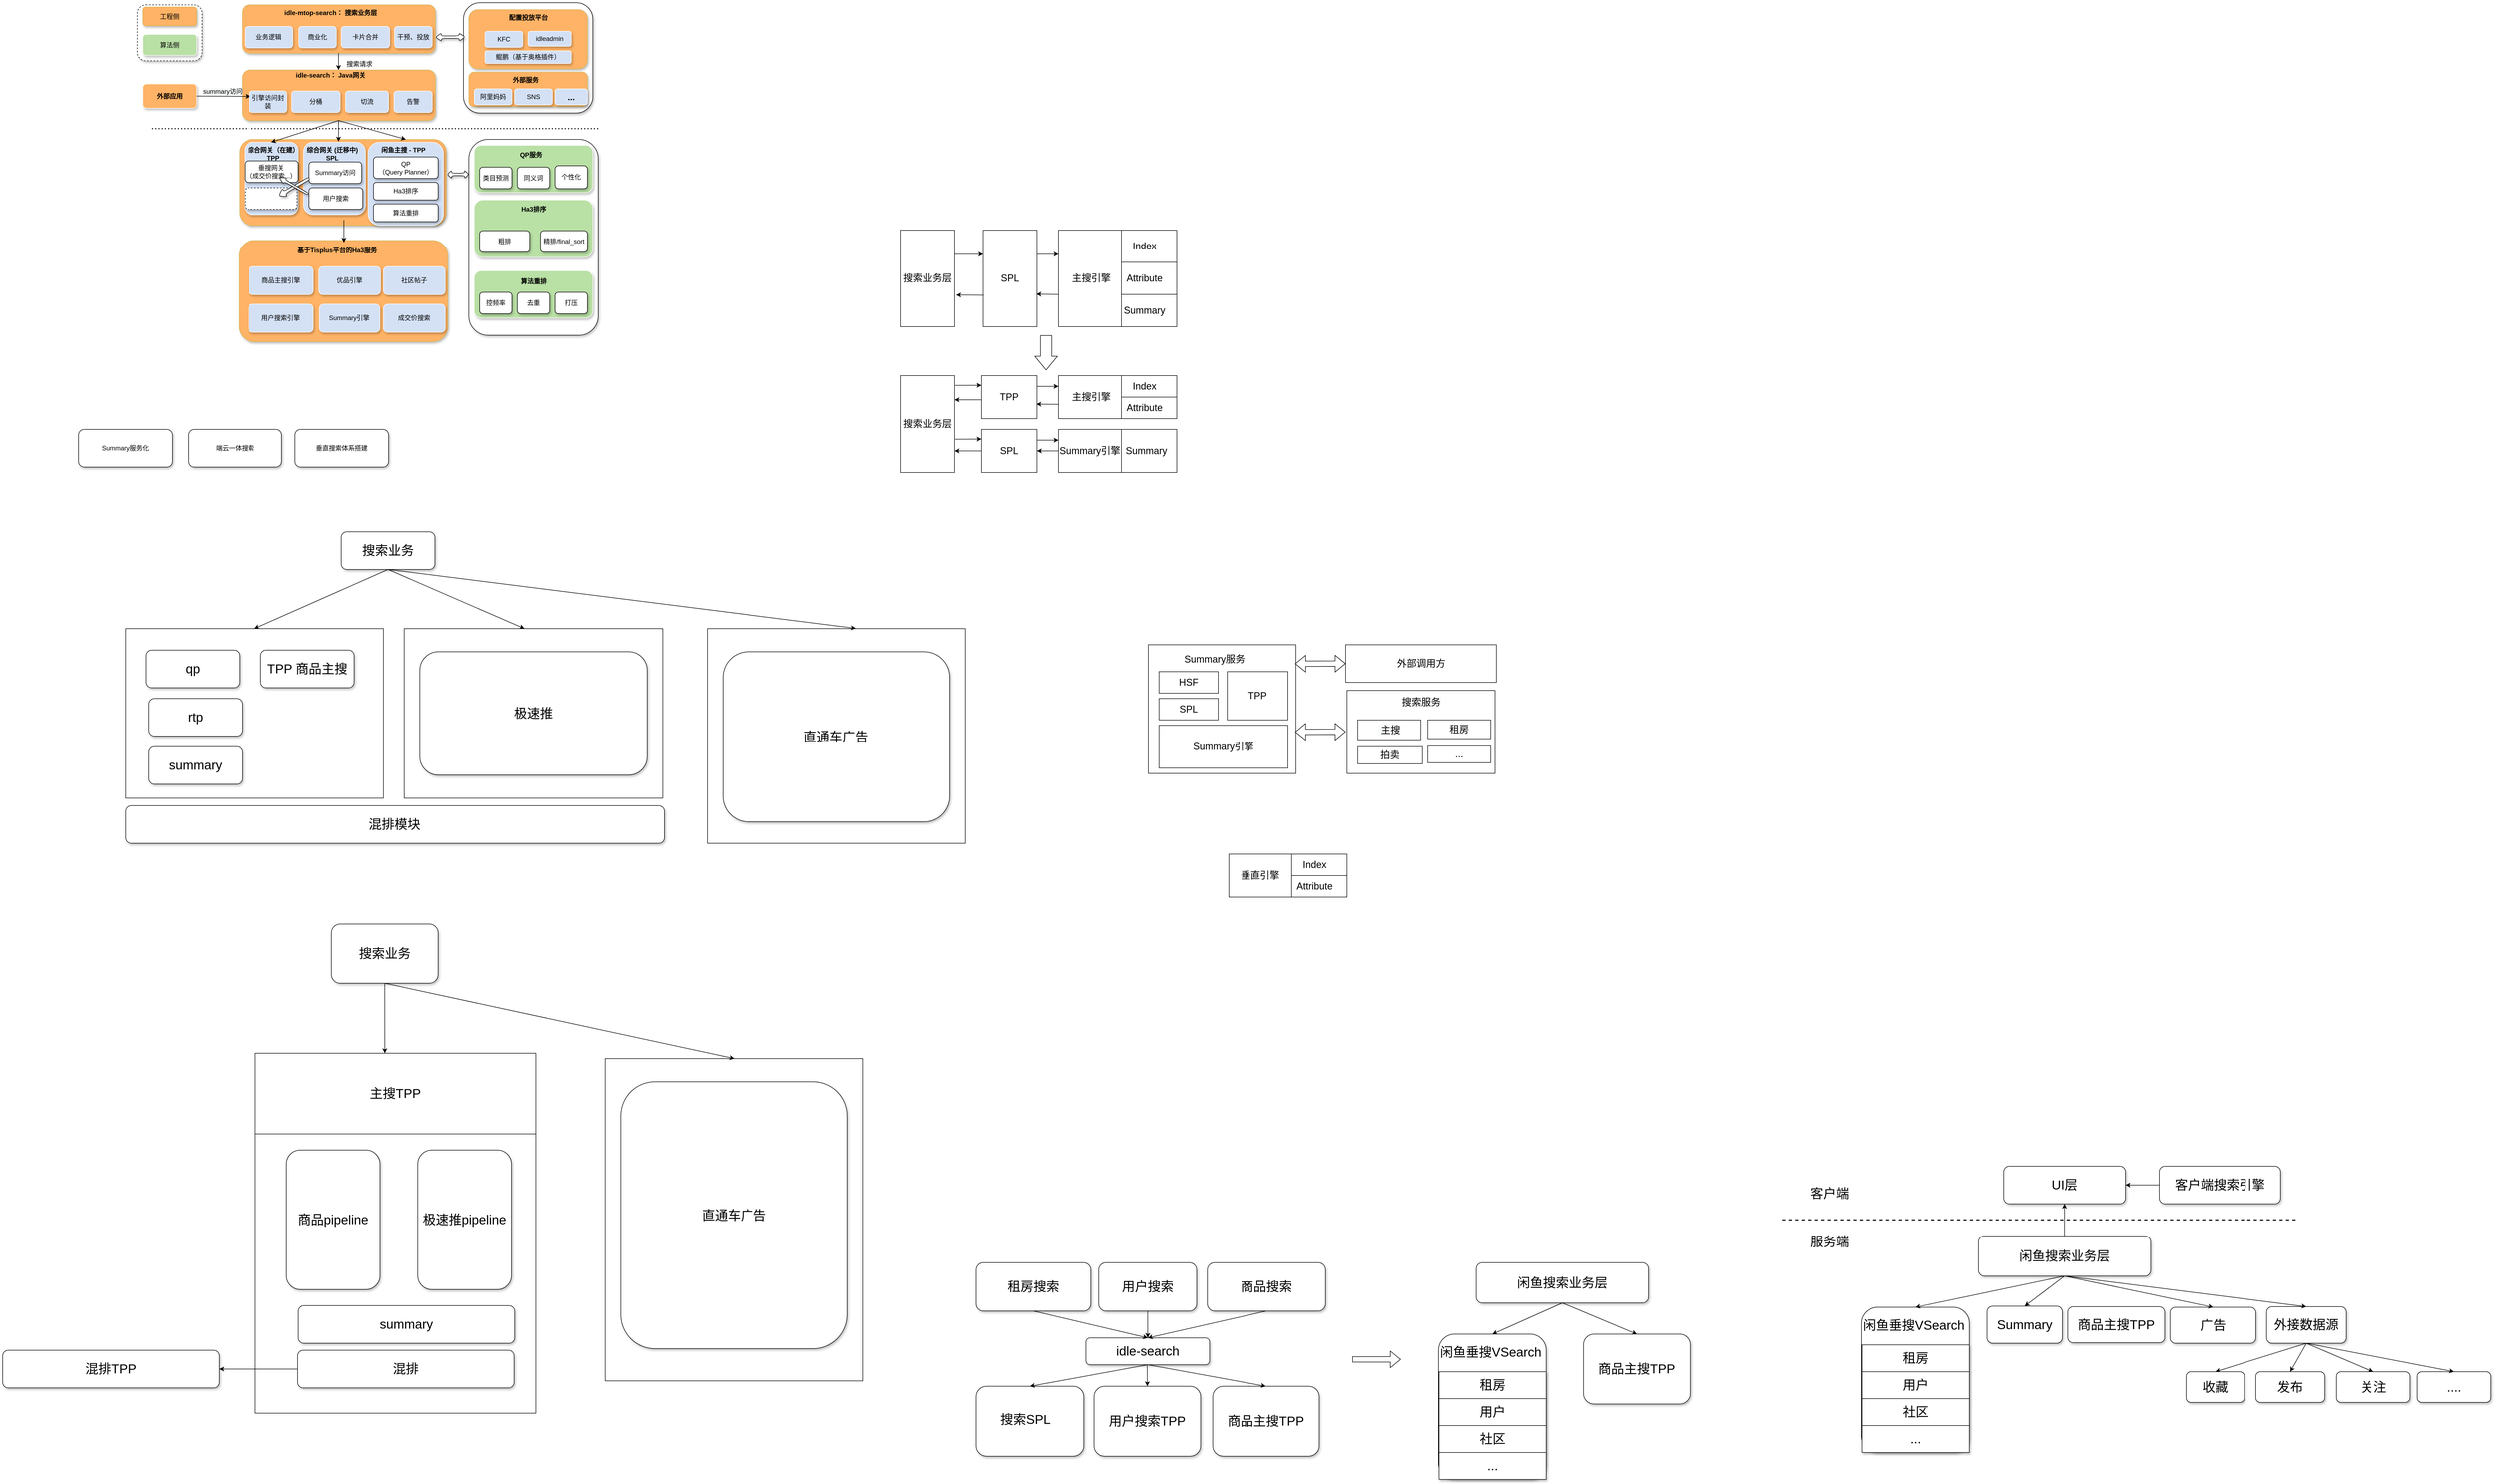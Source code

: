 <mxfile version="15.7.3" type="github" pages="2">
  <diagram id="nrhkv89WRPYNyi5R9gv3" name="Page-1">
    <mxGraphModel dx="2573" dy="1005" grid="1" gridSize="10" guides="1" tooltips="1" connect="1" arrows="1" fold="1" page="1" pageScale="1" pageWidth="827" pageHeight="1169" math="0" shadow="0">
      <root>
        <mxCell id="0" />
        <mxCell id="1" parent="0" />
        <mxCell id="Nq8M5jpp8uqmLhBTmS_X-75" value="" style="rounded=0;whiteSpace=wrap;html=1;fontSize=18;" parent="1" vertex="1">
          <mxGeometry x="2150" y="1845" width="275" height="155" as="geometry" />
        </mxCell>
        <mxCell id="Nq8M5jpp8uqmLhBTmS_X-68" value="" style="rounded=0;whiteSpace=wrap;html=1;fontSize=18;" parent="1" vertex="1">
          <mxGeometry x="1780" y="1760" width="275" height="240" as="geometry" />
        </mxCell>
        <mxCell id="2_ZotJ4DdZBRaaGF1hpQ-7" value="" style="rounded=0;whiteSpace=wrap;html=1;fontSize=24;" parent="1" vertex="1">
          <mxGeometry x="-121.58" y="1730" width="480" height="316" as="geometry" />
        </mxCell>
        <mxCell id="0Eh8W8xkV04Ss9iOJh_o-1" value="" style="endArrow=none;dashed=1;html=1;strokeColor=#000000;strokeWidth=2;dashPattern=1 2;" parent="1" edge="1">
          <mxGeometry width="50" height="50" relative="1" as="geometry">
            <mxPoint x="-73" y="800" as="sourcePoint" />
            <mxPoint x="757" y="800" as="targetPoint" />
          </mxGeometry>
        </mxCell>
        <mxCell id="0Eh8W8xkV04Ss9iOJh_o-2" value="" style="rounded=1;whiteSpace=wrap;html=1;shadow=1;" parent="1" vertex="1">
          <mxGeometry x="507" y="566" width="240" height="205" as="geometry" />
        </mxCell>
        <mxCell id="0Eh8W8xkV04Ss9iOJh_o-3" value="" style="rounded=1;whiteSpace=wrap;html=1;shadow=1;dashed=1;" parent="1" vertex="1">
          <mxGeometry x="-100" y="570" width="120" height="104" as="geometry" />
        </mxCell>
        <mxCell id="0Eh8W8xkV04Ss9iOJh_o-4" value="" style="rounded=1;whiteSpace=wrap;html=1;shadow=1;" parent="1" vertex="1">
          <mxGeometry x="517" y="820" width="240" height="365" as="geometry" />
        </mxCell>
        <mxCell id="0Eh8W8xkV04Ss9iOJh_o-5" value="" style="rounded=1;whiteSpace=wrap;html=1;fillColor=#FFB366;strokeColor=#d6b656;shadow=1;" parent="1" vertex="1">
          <mxGeometry x="90" y="820" width="385.25" height="160" as="geometry" />
        </mxCell>
        <mxCell id="0Eh8W8xkV04Ss9iOJh_o-6" value="" style="rounded=1;whiteSpace=wrap;html=1;fillColor=#FFB366;strokeColor=#d6b656;shadow=1;" parent="1" vertex="1">
          <mxGeometry x="95" y="570" width="360" height="90" as="geometry" />
        </mxCell>
        <mxCell id="0Eh8W8xkV04Ss9iOJh_o-7" value="&lt;b&gt;idle-mtop-search： 搜索业务层&lt;/b&gt;" style="text;html=1;resizable=0;autosize=1;align=center;verticalAlign=middle;points=[];fillColor=none;strokeColor=none;rounded=0;shadow=1;" parent="1" vertex="1">
          <mxGeometry x="165" y="575" width="190" height="20" as="geometry" />
        </mxCell>
        <mxCell id="0Eh8W8xkV04Ss9iOJh_o-8" value="" style="rounded=1;whiteSpace=wrap;html=1;fillColor=#FFB366;strokeColor=#d6b656;shadow=1;" parent="1" vertex="1">
          <mxGeometry x="95" y="691" width="360" height="94" as="geometry" />
        </mxCell>
        <mxCell id="0Eh8W8xkV04Ss9iOJh_o-9" value="&lt;b&gt;idle-search： Java网关&lt;/b&gt;" style="text;html=1;resizable=0;autosize=1;align=center;verticalAlign=middle;points=[];fillColor=none;strokeColor=none;rounded=0;shadow=1;" parent="1" vertex="1">
          <mxGeometry x="190" y="691" width="140" height="20" as="geometry" />
        </mxCell>
        <mxCell id="0Eh8W8xkV04Ss9iOJh_o-10" value="算法侧" style="rounded=1;whiteSpace=wrap;html=1;fillColor=#B9E0A5;strokeColor=#FFFFFF;shadow=1;" parent="1" vertex="1">
          <mxGeometry x="-90" y="625" width="100" height="39" as="geometry" />
        </mxCell>
        <mxCell id="0Eh8W8xkV04Ss9iOJh_o-11" value="工程侧" style="rounded=1;whiteSpace=wrap;html=1;fillColor=#FFB366;strokeColor=#d6b656;shadow=1;" parent="1" vertex="1">
          <mxGeometry x="-90" y="574" width="100" height="35" as="geometry" />
        </mxCell>
        <mxCell id="0Eh8W8xkV04Ss9iOJh_o-12" value="卡片合并" style="rounded=1;whiteSpace=wrap;html=1;fillColor=#D4E1F5;strokeColor=#FFFFFF;shadow=1;" parent="1" vertex="1">
          <mxGeometry x="280" y="610" width="90" height="40" as="geometry" />
        </mxCell>
        <mxCell id="0Eh8W8xkV04Ss9iOJh_o-13" value="业务逻辑" style="rounded=1;whiteSpace=wrap;html=1;fillColor=#D4E1F5;strokeColor=#FFFFFF;shadow=1;" parent="1" vertex="1">
          <mxGeometry x="100" y="610" width="90" height="40" as="geometry" />
        </mxCell>
        <mxCell id="0Eh8W8xkV04Ss9iOJh_o-14" value="干预、投放" style="rounded=1;whiteSpace=wrap;html=1;fillColor=#D4E1F5;strokeColor=#FFFFFF;shadow=1;" parent="1" vertex="1">
          <mxGeometry x="379" y="610" width="70" height="40" as="geometry" />
        </mxCell>
        <mxCell id="0Eh8W8xkV04Ss9iOJh_o-15" value="商业化" style="rounded=1;whiteSpace=wrap;html=1;fillColor=#D4E1F5;strokeColor=#FFFFFF;shadow=1;" parent="1" vertex="1">
          <mxGeometry x="201" y="610" width="70" height="40" as="geometry" />
        </mxCell>
        <mxCell id="0Eh8W8xkV04Ss9iOJh_o-16" value="" style="rounded=1;whiteSpace=wrap;html=1;fillColor=#FFB366;strokeColor=#d6b656;shadow=1;" parent="1" vertex="1">
          <mxGeometry x="517" y="579" width="220" height="110" as="geometry" />
        </mxCell>
        <mxCell id="0Eh8W8xkV04Ss9iOJh_o-17" value="鲲鹏（基于奥格插件）" style="rounded=1;whiteSpace=wrap;html=1;fillColor=#D4E1F5;strokeColor=#FFFFFF;shadow=1;" parent="1" vertex="1">
          <mxGeometry x="547" y="655.5" width="160" height="23.5" as="geometry" />
        </mxCell>
        <mxCell id="0Eh8W8xkV04Ss9iOJh_o-18" value="&lt;b&gt;配置投放平台&lt;/b&gt;" style="text;html=1;resizable=0;autosize=1;align=center;verticalAlign=middle;points=[];fillColor=none;strokeColor=none;rounded=0;shadow=1;" parent="1" vertex="1">
          <mxGeometry x="582" y="584" width="90" height="20" as="geometry" />
        </mxCell>
        <mxCell id="0Eh8W8xkV04Ss9iOJh_o-19" value="idleadmin" style="rounded=1;whiteSpace=wrap;html=1;fillColor=#D4E1F5;strokeColor=#FFFFFF;shadow=1;" parent="1" vertex="1">
          <mxGeometry x="627" y="619" width="80" height="28" as="geometry" />
        </mxCell>
        <mxCell id="0Eh8W8xkV04Ss9iOJh_o-20" value="引擎访问封装" style="rounded=1;whiteSpace=wrap;html=1;fillColor=#D4E1F5;strokeColor=#FFFFFF;shadow=1;" parent="1" vertex="1">
          <mxGeometry x="109" y="730" width="70" height="40" as="geometry" />
        </mxCell>
        <mxCell id="0Eh8W8xkV04Ss9iOJh_o-21" value="分桶" style="rounded=1;whiteSpace=wrap;html=1;fillColor=#D4E1F5;strokeColor=#FFFFFF;shadow=1;" parent="1" vertex="1">
          <mxGeometry x="188" y="730" width="90" height="40" as="geometry" />
        </mxCell>
        <mxCell id="0Eh8W8xkV04Ss9iOJh_o-22" value="切流" style="rounded=1;whiteSpace=wrap;html=1;fillColor=#D4E1F5;strokeColor=#FFFFFF;shadow=1;" parent="1" vertex="1">
          <mxGeometry x="288" y="730" width="80" height="40" as="geometry" />
        </mxCell>
        <mxCell id="0Eh8W8xkV04Ss9iOJh_o-23" value="告警" style="rounded=1;whiteSpace=wrap;html=1;fillColor=#D4E1F5;strokeColor=#FFFFFF;shadow=1;" parent="1" vertex="1">
          <mxGeometry x="378" y="730" width="71" height="40" as="geometry" />
        </mxCell>
        <mxCell id="0Eh8W8xkV04Ss9iOJh_o-24" value="&lt;b&gt;外部应用&lt;/b&gt;" style="rounded=1;whiteSpace=wrap;html=1;fillColor=#FFB366;strokeColor=#FFFFFF;shadow=1;" parent="1" vertex="1">
          <mxGeometry x="-90" y="717" width="100" height="45" as="geometry" />
        </mxCell>
        <mxCell id="0Eh8W8xkV04Ss9iOJh_o-25" value="" style="endArrow=classic;html=1;exitX=1;exitY=0.5;exitDx=0;exitDy=0;" parent="1" source="0Eh8W8xkV04Ss9iOJh_o-24" edge="1">
          <mxGeometry width="50" height="50" relative="1" as="geometry">
            <mxPoint x="380" y="581" as="sourcePoint" />
            <mxPoint x="110" y="740" as="targetPoint" />
          </mxGeometry>
        </mxCell>
        <mxCell id="0Eh8W8xkV04Ss9iOJh_o-26" value="&lt;span style=&quot;color: rgb(0 , 0 , 0) ; font-family: &amp;#34;helvetica&amp;#34; ; font-size: 12px ; font-style: normal ; font-weight: 400 ; letter-spacing: normal ; text-align: center ; text-indent: 0px ; text-transform: none ; word-spacing: 0px ; background-color: rgb(248 , 249 , 250) ; display: inline ; float: none&quot;&gt;summary访问&lt;/span&gt;" style="text;whiteSpace=wrap;html=1;" parent="1" vertex="1">
          <mxGeometry x="20" y="717" width="90" height="30" as="geometry" />
        </mxCell>
        <mxCell id="0Eh8W8xkV04Ss9iOJh_o-27" value="" style="endArrow=classic;html=1;exitX=0.5;exitY=1;exitDx=0;exitDy=0;entryX=0.5;entryY=0;entryDx=0;entryDy=0;" parent="1" source="0Eh8W8xkV04Ss9iOJh_o-6" target="0Eh8W8xkV04Ss9iOJh_o-8" edge="1">
          <mxGeometry width="50" height="50" relative="1" as="geometry">
            <mxPoint x="380" y="700" as="sourcePoint" />
            <mxPoint x="430" y="650" as="targetPoint" />
          </mxGeometry>
        </mxCell>
        <mxCell id="0Eh8W8xkV04Ss9iOJh_o-28" value="&lt;span style=&quot;color: rgb(0 , 0 , 0) ; font-family: &amp;#34;helvetica&amp;#34; ; font-size: 12px ; font-style: normal ; font-weight: 400 ; letter-spacing: normal ; text-align: center ; text-indent: 0px ; text-transform: none ; word-spacing: 0px ; background-color: rgb(248 , 249 , 250) ; display: inline ; float: none&quot;&gt;搜索请求&lt;/span&gt;" style="text;whiteSpace=wrap;html=1;" parent="1" vertex="1">
          <mxGeometry x="288" y="666" width="90" height="30" as="geometry" />
        </mxCell>
        <mxCell id="0Eh8W8xkV04Ss9iOJh_o-29" value="" style="rounded=1;whiteSpace=wrap;html=1;fillColor=#D4E1F5;strokeColor=#FFFFFF;shadow=1;" parent="1" vertex="1">
          <mxGeometry x="330" y="825.25" width="140" height="154.75" as="geometry" />
        </mxCell>
        <mxCell id="0Eh8W8xkV04Ss9iOJh_o-30" value="&lt;b&gt;闲鱼主搜 - TPP&lt;/b&gt;" style="text;html=1;resizable=0;autosize=1;align=center;verticalAlign=middle;points=[];fillColor=none;strokeColor=none;rounded=0;shadow=1;" parent="1" vertex="1">
          <mxGeometry x="345" y="830" width="100" height="20" as="geometry" />
        </mxCell>
        <mxCell id="0Eh8W8xkV04Ss9iOJh_o-31" value="" style="rounded=1;whiteSpace=wrap;html=1;fillColor=#D4E1F5;strokeColor=#FFFFFF;shadow=1;" parent="1" vertex="1">
          <mxGeometry x="210" y="825.25" width="115" height="134.75" as="geometry" />
        </mxCell>
        <mxCell id="0Eh8W8xkV04Ss9iOJh_o-32" value="&lt;b&gt;综合网关 (迁移中)&lt;br&gt;SPL&lt;br&gt;&lt;/b&gt;" style="text;html=1;resizable=0;autosize=1;align=center;verticalAlign=middle;points=[];fillColor=none;strokeColor=none;rounded=0;shadow=1;" parent="1" vertex="1">
          <mxGeometry x="208" y="832" width="110" height="30" as="geometry" />
        </mxCell>
        <mxCell id="0Eh8W8xkV04Ss9iOJh_o-33" value="" style="rounded=1;whiteSpace=wrap;html=1;fillColor=#D4E1F5;shadow=1;strokeColor=#FFFFFF;" parent="1" vertex="1">
          <mxGeometry x="99.5" y="825.25" width="100.5" height="134.75" as="geometry" />
        </mxCell>
        <mxCell id="0Eh8W8xkV04Ss9iOJh_o-34" value="QP&lt;br&gt;（Query Planner）" style="rounded=1;whiteSpace=wrap;html=1;fillColor=#FFFFFF;strokeColor=#000000;shadow=1;" parent="1" vertex="1">
          <mxGeometry x="340" y="852.63" width="120" height="40" as="geometry" />
        </mxCell>
        <mxCell id="0Eh8W8xkV04Ss9iOJh_o-35" value="算法重排" style="rounded=1;whiteSpace=wrap;html=1;fillColor=#FFFFFF;strokeColor=#000000;shadow=1;" parent="1" vertex="1">
          <mxGeometry x="340" y="940" width="120" height="33" as="geometry" />
        </mxCell>
        <mxCell id="0Eh8W8xkV04Ss9iOJh_o-36" value="&lt;b&gt;综合网关（在建）&lt;br&gt;TPP&lt;/b&gt;" style="text;html=1;resizable=0;autosize=1;align=center;verticalAlign=middle;points=[];fillColor=none;strokeColor=none;rounded=0;shadow=1;" parent="1" vertex="1">
          <mxGeometry x="98" y="832" width="110" height="30" as="geometry" />
        </mxCell>
        <mxCell id="0Eh8W8xkV04Ss9iOJh_o-37" value="垂搜网关&lt;br&gt;（成交价搜索...）" style="rounded=1;whiteSpace=wrap;html=1;fillColor=#FFFFFF;strokeColor=#000000;shadow=1;" parent="1" vertex="1">
          <mxGeometry x="100" y="860" width="100" height="40" as="geometry" />
        </mxCell>
        <mxCell id="0Eh8W8xkV04Ss9iOJh_o-38" value="" style="rounded=1;whiteSpace=wrap;html=1;fillColor=#FFFFFF;strokeColor=#000000;shadow=1;dashed=1;" parent="1" vertex="1">
          <mxGeometry x="100.25" y="910" width="97.75" height="40" as="geometry" />
        </mxCell>
        <mxCell id="0Eh8W8xkV04Ss9iOJh_o-39" value="Summary访问" style="rounded=1;whiteSpace=wrap;html=1;fillColor=#FFFFFF;strokeColor=#000000;shadow=1;" parent="1" vertex="1">
          <mxGeometry x="220" y="862" width="98" height="40" as="geometry" />
        </mxCell>
        <mxCell id="0Eh8W8xkV04Ss9iOJh_o-40" value="用户搜索" style="rounded=1;whiteSpace=wrap;html=1;fillColor=#FFFFFF;strokeColor=#000000;shadow=1;" parent="1" vertex="1">
          <mxGeometry x="220" y="910" width="100" height="40" as="geometry" />
        </mxCell>
        <mxCell id="0Eh8W8xkV04Ss9iOJh_o-41" value="" style="endArrow=classic;html=1;exitX=0.5;exitY=1;exitDx=0;exitDy=0;entryX=0.5;entryY=0;entryDx=0;entryDy=0;" parent="1" source="0Eh8W8xkV04Ss9iOJh_o-8" target="0Eh8W8xkV04Ss9iOJh_o-33" edge="1">
          <mxGeometry width="50" height="50" relative="1" as="geometry">
            <mxPoint x="285" y="794" as="sourcePoint" />
            <mxPoint x="295" y="710" as="targetPoint" />
          </mxGeometry>
        </mxCell>
        <mxCell id="0Eh8W8xkV04Ss9iOJh_o-42" value="" style="endArrow=classic;html=1;exitX=0.5;exitY=1;exitDx=0;exitDy=0;" parent="1" source="0Eh8W8xkV04Ss9iOJh_o-8" edge="1">
          <mxGeometry width="50" height="50" relative="1" as="geometry">
            <mxPoint x="280" y="790" as="sourcePoint" />
            <mxPoint x="275" y="824" as="targetPoint" />
          </mxGeometry>
        </mxCell>
        <mxCell id="0Eh8W8xkV04Ss9iOJh_o-43" value="" style="endArrow=classic;html=1;exitX=0.5;exitY=1;exitDx=0;exitDy=0;" parent="1" source="0Eh8W8xkV04Ss9iOJh_o-8" edge="1">
          <mxGeometry width="50" height="50" relative="1" as="geometry">
            <mxPoint x="280" y="794" as="sourcePoint" />
            <mxPoint x="400" y="820" as="targetPoint" />
          </mxGeometry>
        </mxCell>
        <mxCell id="0Eh8W8xkV04Ss9iOJh_o-44" value="" style="shape=singleArrow;direction=west;whiteSpace=wrap;html=1;rounded=1;shadow=1;strokeColor=#000000;fillColor=#FFFFFF;gradientColor=none;rotation=-30;arrowWidth=0.298;arrowSize=0.2;" parent="1" vertex="1">
          <mxGeometry x="159.54" y="900.3" width="65" height="17.13" as="geometry" />
        </mxCell>
        <mxCell id="0Eh8W8xkV04Ss9iOJh_o-45" value="" style="shape=singleArrow;direction=west;whiteSpace=wrap;html=1;rounded=1;shadow=1;strokeColor=#000000;fillColor=#FFFFFF;gradientColor=none;rotation=30;arrowWidth=0.298;arrowSize=0.2;" parent="1" vertex="1">
          <mxGeometry x="160.77" y="899.91" width="61.46" height="12.63" as="geometry" />
        </mxCell>
        <mxCell id="0Eh8W8xkV04Ss9iOJh_o-46" value="" style="rounded=1;whiteSpace=wrap;html=1;fillColor=#FFB366;strokeColor=#d6b656;shadow=1;" parent="1" vertex="1">
          <mxGeometry x="89" y="1008.18" width="389" height="188.82" as="geometry" />
        </mxCell>
        <mxCell id="0Eh8W8xkV04Ss9iOJh_o-47" value="商品主搜引擎" style="rounded=1;whiteSpace=wrap;html=1;fillColor=#D4E1F5;shadow=1;strokeColor=#FFFFFF;" parent="1" vertex="1">
          <mxGeometry x="108" y="1057" width="120" height="52.37" as="geometry" />
        </mxCell>
        <mxCell id="0Eh8W8xkV04Ss9iOJh_o-48" value="" style="shape=doubleArrow;whiteSpace=wrap;html=1;rounded=1;shadow=1;strokeColor=#000000;fillColor=#FFFFFF;gradientColor=none;" parent="1" vertex="1">
          <mxGeometry x="455" y="622.5" width="55" height="15" as="geometry" />
        </mxCell>
        <mxCell id="0Eh8W8xkV04Ss9iOJh_o-49" value="用户搜索引擎" style="rounded=1;whiteSpace=wrap;html=1;fillColor=#D4E1F5;shadow=1;strokeColor=#FFFFFF;" parent="1" vertex="1">
          <mxGeometry x="107" y="1127" width="121" height="52.37" as="geometry" />
        </mxCell>
        <mxCell id="0Eh8W8xkV04Ss9iOJh_o-50" value="优品引擎" style="rounded=1;whiteSpace=wrap;html=1;fillColor=#D4E1F5;shadow=1;strokeColor=#FFFFFF;" parent="1" vertex="1">
          <mxGeometry x="238.17" y="1057" width="114.83" height="52.37" as="geometry" />
        </mxCell>
        <mxCell id="0Eh8W8xkV04Ss9iOJh_o-51" value="Summary引擎" style="rounded=1;whiteSpace=wrap;html=1;fillColor=#D4E1F5;shadow=1;strokeColor=#FFFFFF;" parent="1" vertex="1">
          <mxGeometry x="239.38" y="1127" width="112.41" height="52.37" as="geometry" />
        </mxCell>
        <mxCell id="0Eh8W8xkV04Ss9iOJh_o-52" value="社区帖子" style="rounded=1;whiteSpace=wrap;html=1;fillColor=#D4E1F5;shadow=1;strokeColor=#FFFFFF;" parent="1" vertex="1">
          <mxGeometry x="358.42" y="1057" width="114.83" height="52.37" as="geometry" />
        </mxCell>
        <mxCell id="0Eh8W8xkV04Ss9iOJh_o-53" value="成交价搜索" style="rounded=1;whiteSpace=wrap;html=1;fillColor=#D4E1F5;shadow=1;strokeColor=#FFFFFF;" parent="1" vertex="1">
          <mxGeometry x="358.42" y="1127" width="114.83" height="52.37" as="geometry" />
        </mxCell>
        <mxCell id="0Eh8W8xkV04Ss9iOJh_o-54" value="&lt;b&gt;基于Tisplus平台的Ha3服务&lt;/b&gt;" style="text;html=1;resizable=0;autosize=1;align=center;verticalAlign=middle;points=[];fillColor=none;strokeColor=none;rounded=0;shadow=1;" parent="1" vertex="1">
          <mxGeometry x="191.79" y="1017" width="160" height="20" as="geometry" />
        </mxCell>
        <mxCell id="0Eh8W8xkV04Ss9iOJh_o-55" value="" style="endArrow=classic;html=1;" parent="1" edge="1">
          <mxGeometry width="50" height="50" relative="1" as="geometry">
            <mxPoint x="285" y="970" as="sourcePoint" />
            <mxPoint x="285" y="1012" as="targetPoint" />
          </mxGeometry>
        </mxCell>
        <mxCell id="0Eh8W8xkV04Ss9iOJh_o-56" value="" style="rounded=1;whiteSpace=wrap;html=1;fillColor=#B9E0A5;strokeColor=#FFFFFF;shadow=1;" parent="1" vertex="1">
          <mxGeometry x="527" y="831" width="220" height="88" as="geometry" />
        </mxCell>
        <mxCell id="0Eh8W8xkV04Ss9iOJh_o-57" value="&lt;b&gt;QP服务&lt;/b&gt;" style="text;html=1;resizable=0;autosize=1;align=center;verticalAlign=middle;points=[];fillColor=none;strokeColor=none;rounded=0;shadow=1;" parent="1" vertex="1">
          <mxGeometry x="602" y="839" width="60" height="20" as="geometry" />
        </mxCell>
        <mxCell id="0Eh8W8xkV04Ss9iOJh_o-58" value="类目预测" style="rounded=1;whiteSpace=wrap;html=1;fillColor=#FFFFFF;strokeColor=#000000;shadow=1;" parent="1" vertex="1">
          <mxGeometry x="537" y="871.63" width="60" height="40" as="geometry" />
        </mxCell>
        <mxCell id="0Eh8W8xkV04Ss9iOJh_o-59" value="同义词" style="rounded=1;whiteSpace=wrap;html=1;fillColor=#FFFFFF;strokeColor=#000000;shadow=1;" parent="1" vertex="1">
          <mxGeometry x="607" y="871.63" width="60" height="40" as="geometry" />
        </mxCell>
        <mxCell id="0Eh8W8xkV04Ss9iOJh_o-60" value="个性化" style="rounded=1;whiteSpace=wrap;html=1;fillColor=#FFFFFF;strokeColor=#000000;shadow=1;" parent="1" vertex="1">
          <mxGeometry x="677" y="869" width="60" height="42.63" as="geometry" />
        </mxCell>
        <mxCell id="0Eh8W8xkV04Ss9iOJh_o-61" value="" style="rounded=1;whiteSpace=wrap;html=1;fillColor=#B9E0A5;strokeColor=#FFFFFF;shadow=1;" parent="1" vertex="1">
          <mxGeometry x="527" y="1065" width="220" height="88" as="geometry" />
        </mxCell>
        <mxCell id="0Eh8W8xkV04Ss9iOJh_o-62" value="&lt;b&gt;算法重排&lt;/b&gt;" style="text;html=1;resizable=0;autosize=1;align=center;verticalAlign=middle;points=[];fillColor=none;strokeColor=none;rounded=0;shadow=1;" parent="1" vertex="1">
          <mxGeometry x="607" y="1075" width="60" height="20" as="geometry" />
        </mxCell>
        <mxCell id="0Eh8W8xkV04Ss9iOJh_o-63" value="控频率" style="rounded=1;whiteSpace=wrap;html=1;fillColor=#FFFFFF;strokeColor=#000000;shadow=1;" parent="1" vertex="1">
          <mxGeometry x="537" y="1105" width="60" height="40" as="geometry" />
        </mxCell>
        <mxCell id="0Eh8W8xkV04Ss9iOJh_o-64" value="去重" style="rounded=1;whiteSpace=wrap;html=1;fillColor=#FFFFFF;strokeColor=#000000;shadow=1;" parent="1" vertex="1">
          <mxGeometry x="607" y="1105" width="60" height="40" as="geometry" />
        </mxCell>
        <mxCell id="0Eh8W8xkV04Ss9iOJh_o-65" value="打压" style="rounded=1;whiteSpace=wrap;html=1;fillColor=#FFFFFF;strokeColor=#000000;shadow=1;" parent="1" vertex="1">
          <mxGeometry x="677" y="1105" width="60" height="40" as="geometry" />
        </mxCell>
        <mxCell id="0Eh8W8xkV04Ss9iOJh_o-66" value="" style="shape=doubleArrow;whiteSpace=wrap;html=1;rounded=1;shadow=1;strokeColor=#000000;fillColor=#FFFFFF;gradientColor=none;" parent="1" vertex="1">
          <mxGeometry x="477" y="877.63" width="40" height="15" as="geometry" />
        </mxCell>
        <mxCell id="0Eh8W8xkV04Ss9iOJh_o-67" value="KFC" style="rounded=1;whiteSpace=wrap;html=1;fillColor=#D4E1F5;strokeColor=#FFFFFF;shadow=1;" parent="1" vertex="1">
          <mxGeometry x="547" y="619" width="70" height="30" as="geometry" />
        </mxCell>
        <mxCell id="0Eh8W8xkV04Ss9iOJh_o-68" value="" style="rounded=1;whiteSpace=wrap;html=1;fillColor=#FFB366;strokeColor=#d6b656;shadow=1;" parent="1" vertex="1">
          <mxGeometry x="517" y="695" width="220" height="64" as="geometry" />
        </mxCell>
        <mxCell id="0Eh8W8xkV04Ss9iOJh_o-69" value="&lt;b&gt;外部服务&lt;/b&gt;" style="text;html=1;resizable=0;autosize=1;align=center;verticalAlign=middle;points=[];fillColor=none;strokeColor=none;rounded=0;shadow=1;" parent="1" vertex="1">
          <mxGeometry x="592" y="700" width="60" height="20" as="geometry" />
        </mxCell>
        <mxCell id="0Eh8W8xkV04Ss9iOJh_o-70" value="阿里妈妈" style="rounded=1;whiteSpace=wrap;html=1;fillColor=#D4E1F5;strokeColor=#FFFFFF;shadow=1;" parent="1" vertex="1">
          <mxGeometry x="527" y="726" width="70" height="30" as="geometry" />
        </mxCell>
        <mxCell id="0Eh8W8xkV04Ss9iOJh_o-71" value="SNS" style="rounded=1;whiteSpace=wrap;html=1;fillColor=#D4E1F5;strokeColor=#FFFFFF;shadow=1;" parent="1" vertex="1">
          <mxGeometry x="602" y="726" width="70" height="30" as="geometry" />
        </mxCell>
        <mxCell id="0Eh8W8xkV04Ss9iOJh_o-72" value="&lt;font style=&quot;font-size: 16px&quot;&gt;&lt;b&gt;...&lt;/b&gt;&lt;/font&gt;" style="rounded=1;whiteSpace=wrap;html=1;fillColor=#D4E1F5;strokeColor=#FFFFFF;shadow=1;" parent="1" vertex="1">
          <mxGeometry x="677" y="726" width="60" height="30" as="geometry" />
        </mxCell>
        <mxCell id="0Eh8W8xkV04Ss9iOJh_o-73" value="Ha3排序" style="rounded=1;whiteSpace=wrap;html=1;fillColor=#FFFFFF;strokeColor=#000000;shadow=1;" parent="1" vertex="1">
          <mxGeometry x="340" y="900" width="120" height="32.63" as="geometry" />
        </mxCell>
        <mxCell id="0Eh8W8xkV04Ss9iOJh_o-74" value="" style="rounded=1;whiteSpace=wrap;html=1;fillColor=#B9E0A5;strokeColor=#FFFFFF;shadow=1;" parent="1" vertex="1">
          <mxGeometry x="527" y="932.63" width="220" height="107.37" as="geometry" />
        </mxCell>
        <mxCell id="0Eh8W8xkV04Ss9iOJh_o-75" value="&lt;b&gt;Ha3排序&lt;/b&gt;" style="text;html=1;resizable=0;autosize=1;align=center;verticalAlign=middle;points=[];fillColor=none;strokeColor=none;rounded=0;shadow=1;" parent="1" vertex="1">
          <mxGeometry x="607" y="940" width="60" height="20" as="geometry" />
        </mxCell>
        <mxCell id="0Eh8W8xkV04Ss9iOJh_o-76" value="粗排" style="rounded=1;whiteSpace=wrap;html=1;fillColor=#FFFFFF;strokeColor=#000000;shadow=1;" parent="1" vertex="1">
          <mxGeometry x="537" y="990" width="93" height="40" as="geometry" />
        </mxCell>
        <mxCell id="0Eh8W8xkV04Ss9iOJh_o-77" value="精排/final_sort" style="rounded=1;whiteSpace=wrap;html=1;fillColor=#FFFFFF;strokeColor=#000000;shadow=1;" parent="1" vertex="1">
          <mxGeometry x="650" y="990" width="87" height="40" as="geometry" />
        </mxCell>
        <mxCell id="0Eh8W8xkV04Ss9iOJh_o-78" value="Summary服务化" style="rounded=1;whiteSpace=wrap;html=1;shadow=1;" parent="1" vertex="1">
          <mxGeometry x="-209" y="1360" width="174" height="70" as="geometry" />
        </mxCell>
        <mxCell id="0Eh8W8xkV04Ss9iOJh_o-79" value="端云一体搜索" style="rounded=1;whiteSpace=wrap;html=1;shadow=1;" parent="1" vertex="1">
          <mxGeometry x="-5" y="1360" width="174" height="70" as="geometry" />
        </mxCell>
        <mxCell id="0Eh8W8xkV04Ss9iOJh_o-80" value="垂直搜索体系搭建" style="rounded=1;whiteSpace=wrap;html=1;shadow=1;" parent="1" vertex="1">
          <mxGeometry x="194" y="1360" width="174" height="70" as="geometry" />
        </mxCell>
        <mxCell id="2_ZotJ4DdZBRaaGF1hpQ-1" value="搜索业务" style="rounded=1;whiteSpace=wrap;html=1;shadow=1;fontSize=24;" parent="1" vertex="1">
          <mxGeometry x="280" y="1550" width="174" height="70" as="geometry" />
        </mxCell>
        <mxCell id="2_ZotJ4DdZBRaaGF1hpQ-2" value="TPP 商品主搜" style="rounded=1;whiteSpace=wrap;html=1;shadow=1;fontSize=24;" parent="1" vertex="1">
          <mxGeometry x="130" y="1770" width="174" height="70" as="geometry" />
        </mxCell>
        <mxCell id="2_ZotJ4DdZBRaaGF1hpQ-3" value="qp" style="rounded=1;whiteSpace=wrap;html=1;shadow=1;fontSize=24;" parent="1" vertex="1">
          <mxGeometry x="-84" y="1770" width="174" height="70" as="geometry" />
        </mxCell>
        <mxCell id="2_ZotJ4DdZBRaaGF1hpQ-4" value="rtp" style="rounded=1;whiteSpace=wrap;html=1;shadow=1;fontSize=24;" parent="1" vertex="1">
          <mxGeometry x="-79" y="1860" width="174" height="70" as="geometry" />
        </mxCell>
        <mxCell id="2_ZotJ4DdZBRaaGF1hpQ-5" value="summary" style="rounded=1;whiteSpace=wrap;html=1;shadow=1;fontSize=24;" parent="1" vertex="1">
          <mxGeometry x="-79" y="1950" width="174" height="70" as="geometry" />
        </mxCell>
        <mxCell id="2_ZotJ4DdZBRaaGF1hpQ-8" value="" style="endArrow=classic;html=1;rounded=0;fontSize=24;exitX=0.5;exitY=1;exitDx=0;exitDy=0;entryX=0.5;entryY=0;entryDx=0;entryDy=0;" parent="1" source="2_ZotJ4DdZBRaaGF1hpQ-1" target="2_ZotJ4DdZBRaaGF1hpQ-7" edge="1">
          <mxGeometry width="50" height="50" relative="1" as="geometry">
            <mxPoint x="420" y="1990" as="sourcePoint" />
            <mxPoint x="470" y="1940" as="targetPoint" />
          </mxGeometry>
        </mxCell>
        <mxCell id="2_ZotJ4DdZBRaaGF1hpQ-9" value="" style="rounded=0;whiteSpace=wrap;html=1;fontSize=24;" parent="1" vertex="1">
          <mxGeometry x="397" y="1730" width="480" height="316" as="geometry" />
        </mxCell>
        <mxCell id="2_ZotJ4DdZBRaaGF1hpQ-10" value="极速推" style="rounded=1;whiteSpace=wrap;html=1;shadow=1;fontSize=24;" parent="1" vertex="1">
          <mxGeometry x="426" y="1773" width="422" height="230" as="geometry" />
        </mxCell>
        <mxCell id="2_ZotJ4DdZBRaaGF1hpQ-14" value="" style="endArrow=classic;html=1;rounded=0;fontSize=24;exitX=0.5;exitY=1;exitDx=0;exitDy=0;entryX=0.465;entryY=0;entryDx=0;entryDy=0;entryPerimeter=0;" parent="1" source="2_ZotJ4DdZBRaaGF1hpQ-1" target="2_ZotJ4DdZBRaaGF1hpQ-9" edge="1">
          <mxGeometry width="50" height="50" relative="1" as="geometry">
            <mxPoint x="405" y="1620" as="sourcePoint" />
            <mxPoint x="128.42" y="1740" as="targetPoint" />
          </mxGeometry>
        </mxCell>
        <mxCell id="2_ZotJ4DdZBRaaGF1hpQ-16" value="" style="rounded=0;whiteSpace=wrap;html=1;fontSize=24;" parent="1" vertex="1">
          <mxGeometry x="120" y="2670" width="521.42" height="520" as="geometry" />
        </mxCell>
        <mxCell id="2_ZotJ4DdZBRaaGF1hpQ-17" value="搜索业务" style="rounded=1;whiteSpace=wrap;html=1;shadow=1;fontSize=24;" parent="1" vertex="1">
          <mxGeometry x="261.71" y="2280" width="198.29" height="110" as="geometry" />
        </mxCell>
        <mxCell id="2_ZotJ4DdZBRaaGF1hpQ-20" value="商品pipeline" style="rounded=1;whiteSpace=wrap;html=1;shadow=1;fontSize=24;" parent="1" vertex="1">
          <mxGeometry x="178" y="2700" width="174" height="260" as="geometry" />
        </mxCell>
        <mxCell id="2_ZotJ4DdZBRaaGF1hpQ-21" value="summary" style="rounded=1;whiteSpace=wrap;html=1;shadow=1;fontSize=24;" parent="1" vertex="1">
          <mxGeometry x="200.13" y="2990" width="402" height="70" as="geometry" />
        </mxCell>
        <mxCell id="2_ZotJ4DdZBRaaGF1hpQ-22" value="" style="endArrow=classic;html=1;rounded=0;fontSize=24;exitX=0.5;exitY=1;exitDx=0;exitDy=0;" parent="1" source="2_ZotJ4DdZBRaaGF1hpQ-17" edge="1">
          <mxGeometry width="50" height="50" relative="1" as="geometry">
            <mxPoint x="411.71" y="2780" as="sourcePoint" />
            <mxPoint x="361" y="2520" as="targetPoint" />
          </mxGeometry>
        </mxCell>
        <mxCell id="2_ZotJ4DdZBRaaGF1hpQ-28" value="极速推pipeline" style="rounded=1;whiteSpace=wrap;html=1;shadow=1;fontSize=24;" parent="1" vertex="1">
          <mxGeometry x="422.13" y="2700" width="174" height="260" as="geometry" />
        </mxCell>
        <mxCell id="2_ZotJ4DdZBRaaGF1hpQ-29" value="混排TPP" style="rounded=1;whiteSpace=wrap;html=1;shadow=1;fontSize=24;" parent="1" vertex="1">
          <mxGeometry x="-350" y="3073" width="402" height="70" as="geometry" />
        </mxCell>
        <mxCell id="2_ZotJ4DdZBRaaGF1hpQ-30" value="混排模块" style="rounded=1;whiteSpace=wrap;html=1;shadow=1;fontSize=24;" parent="1" vertex="1">
          <mxGeometry x="-121.58" y="2060" width="1001.58" height="70" as="geometry" />
        </mxCell>
        <mxCell id="2_ZotJ4DdZBRaaGF1hpQ-31" value="" style="rounded=0;whiteSpace=wrap;html=1;fontSize=24;" parent="1" vertex="1">
          <mxGeometry x="960" y="1730" width="480" height="400" as="geometry" />
        </mxCell>
        <mxCell id="2_ZotJ4DdZBRaaGF1hpQ-32" value="直通车广告" style="rounded=1;whiteSpace=wrap;html=1;shadow=1;fontSize=24;" parent="1" vertex="1">
          <mxGeometry x="989" y="1773" width="422" height="317" as="geometry" />
        </mxCell>
        <mxCell id="2_ZotJ4DdZBRaaGF1hpQ-33" value="" style="endArrow=classic;html=1;rounded=0;fontSize=24;exitX=0.5;exitY=1;exitDx=0;exitDy=0;entryX=0.577;entryY=-0.001;entryDx=0;entryDy=0;entryPerimeter=0;" parent="1" source="2_ZotJ4DdZBRaaGF1hpQ-1" target="2_ZotJ4DdZBRaaGF1hpQ-31" edge="1">
          <mxGeometry width="50" height="50" relative="1" as="geometry">
            <mxPoint x="377" y="1630" as="sourcePoint" />
            <mxPoint x="630.2" y="1740" as="targetPoint" />
          </mxGeometry>
        </mxCell>
        <mxCell id="2_ZotJ4DdZBRaaGF1hpQ-34" value="" style="rounded=0;whiteSpace=wrap;html=1;fontSize=24;" parent="1" vertex="1">
          <mxGeometry x="770" y="2530" width="480" height="600" as="geometry" />
        </mxCell>
        <mxCell id="2_ZotJ4DdZBRaaGF1hpQ-35" value="直通车广告" style="rounded=1;whiteSpace=wrap;html=1;shadow=1;fontSize=24;" parent="1" vertex="1">
          <mxGeometry x="799" y="2573" width="422" height="497" as="geometry" />
        </mxCell>
        <mxCell id="2_ZotJ4DdZBRaaGF1hpQ-36" value="" style="endArrow=classic;html=1;rounded=0;fontSize=24;exitX=0.5;exitY=1;exitDx=0;exitDy=0;entryX=0.5;entryY=0;entryDx=0;entryDy=0;" parent="1" source="2_ZotJ4DdZBRaaGF1hpQ-17" target="2_ZotJ4DdZBRaaGF1hpQ-34" edge="1">
          <mxGeometry width="50" height="50" relative="1" as="geometry">
            <mxPoint x="377" y="1630" as="sourcePoint" />
            <mxPoint x="1246.96" y="1739.6" as="targetPoint" />
          </mxGeometry>
        </mxCell>
        <mxCell id="Nq8M5jpp8uqmLhBTmS_X-4" value="Index" style="rounded=0;whiteSpace=wrap;html=1;fontSize=18;" parent="1" vertex="1">
          <mxGeometry x="1713" y="989" width="120" height="60" as="geometry" />
        </mxCell>
        <mxCell id="Nq8M5jpp8uqmLhBTmS_X-5" value="Attribute" style="rounded=0;whiteSpace=wrap;html=1;fontSize=18;" parent="1" vertex="1">
          <mxGeometry x="1713" y="1049" width="120" height="60" as="geometry" />
        </mxCell>
        <mxCell id="Nq8M5jpp8uqmLhBTmS_X-7" value="Summary" style="rounded=0;whiteSpace=wrap;html=1;fontSize=18;" parent="1" vertex="1">
          <mxGeometry x="1713" y="1109" width="120" height="60" as="geometry" />
        </mxCell>
        <mxCell id="Nq8M5jpp8uqmLhBTmS_X-8" value="&amp;nbsp;主搜引擎" style="rounded=0;whiteSpace=wrap;html=1;fontSize=18;" parent="1" vertex="1">
          <mxGeometry x="1613" y="989" width="117" height="180" as="geometry" />
        </mxCell>
        <mxCell id="Nq8M5jpp8uqmLhBTmS_X-9" value="SPL" style="rounded=0;whiteSpace=wrap;html=1;fontSize=18;" parent="1" vertex="1">
          <mxGeometry x="1473" y="989" width="100" height="180" as="geometry" />
        </mxCell>
        <mxCell id="Nq8M5jpp8uqmLhBTmS_X-12" value="" style="endArrow=classic;html=1;rounded=0;entryX=0;entryY=0.25;entryDx=0;entryDy=0;exitX=1;exitY=0.25;exitDx=0;exitDy=0;fontSize=18;" parent="1" source="Nq8M5jpp8uqmLhBTmS_X-9" target="Nq8M5jpp8uqmLhBTmS_X-8" edge="1">
          <mxGeometry width="50" height="50" relative="1" as="geometry">
            <mxPoint x="1573" y="1059" as="sourcePoint" />
            <mxPoint x="1623" y="1009" as="targetPoint" />
          </mxGeometry>
        </mxCell>
        <mxCell id="Nq8M5jpp8uqmLhBTmS_X-13" value="" style="endArrow=classic;html=1;rounded=0;entryX=0.99;entryY=0.663;entryDx=0;entryDy=0;exitX=0;exitY=0.667;exitDx=0;exitDy=0;exitPerimeter=0;entryPerimeter=0;fontSize=18;" parent="1" source="Nq8M5jpp8uqmLhBTmS_X-8" target="Nq8M5jpp8uqmLhBTmS_X-9" edge="1">
          <mxGeometry width="50" height="50" relative="1" as="geometry">
            <mxPoint x="1583" y="1044" as="sourcePoint" />
            <mxPoint x="1623" y="1044" as="targetPoint" />
          </mxGeometry>
        </mxCell>
        <mxCell id="Nq8M5jpp8uqmLhBTmS_X-14" value="搜索业务层" style="rounded=0;whiteSpace=wrap;html=1;fontSize=18;" parent="1" vertex="1">
          <mxGeometry x="1320" y="989" width="100" height="180" as="geometry" />
        </mxCell>
        <mxCell id="Nq8M5jpp8uqmLhBTmS_X-15" value="" style="endArrow=classic;html=1;rounded=0;exitX=1;exitY=0.25;exitDx=0;exitDy=0;fontSize=18;" parent="1" source="Nq8M5jpp8uqmLhBTmS_X-14" edge="1">
          <mxGeometry width="50" height="50" relative="1" as="geometry">
            <mxPoint x="1583" y="1044" as="sourcePoint" />
            <mxPoint x="1473" y="1034" as="targetPoint" />
          </mxGeometry>
        </mxCell>
        <mxCell id="Nq8M5jpp8uqmLhBTmS_X-17" value="" style="endArrow=classic;html=1;rounded=0;exitX=0.01;exitY=0.674;exitDx=0;exitDy=0;exitPerimeter=0;fontSize=18;" parent="1" source="Nq8M5jpp8uqmLhBTmS_X-9" edge="1">
          <mxGeometry width="50" height="50" relative="1" as="geometry">
            <mxPoint x="1623" y="1119.06" as="sourcePoint" />
            <mxPoint x="1423" y="1110" as="targetPoint" />
          </mxGeometry>
        </mxCell>
        <mxCell id="Nq8M5jpp8uqmLhBTmS_X-28" value="Index" style="rounded=0;whiteSpace=wrap;html=1;fontSize=18;" parent="1" vertex="1">
          <mxGeometry x="1713" y="1260" width="120" height="40" as="geometry" />
        </mxCell>
        <mxCell id="Nq8M5jpp8uqmLhBTmS_X-29" value="Attribute" style="rounded=0;whiteSpace=wrap;html=1;fontSize=18;" parent="1" vertex="1">
          <mxGeometry x="1713" y="1300" width="120" height="40" as="geometry" />
        </mxCell>
        <mxCell id="Nq8M5jpp8uqmLhBTmS_X-30" value="Summary" style="rounded=0;whiteSpace=wrap;html=1;fontSize=18;" parent="1" vertex="1">
          <mxGeometry x="1720" y="1360" width="113" height="80" as="geometry" />
        </mxCell>
        <mxCell id="Nq8M5jpp8uqmLhBTmS_X-31" value="&amp;nbsp;主搜引擎" style="rounded=0;whiteSpace=wrap;html=1;fontSize=18;" parent="1" vertex="1">
          <mxGeometry x="1613" y="1260" width="117" height="80" as="geometry" />
        </mxCell>
        <mxCell id="Nq8M5jpp8uqmLhBTmS_X-32" value="TPP" style="rounded=0;whiteSpace=wrap;html=1;fontSize=18;" parent="1" vertex="1">
          <mxGeometry x="1470" y="1260" width="103" height="80" as="geometry" />
        </mxCell>
        <mxCell id="Nq8M5jpp8uqmLhBTmS_X-33" value="" style="endArrow=classic;html=1;rounded=0;entryX=0;entryY=0.25;entryDx=0;entryDy=0;exitX=1;exitY=0.25;exitDx=0;exitDy=0;fontSize=18;" parent="1" source="Nq8M5jpp8uqmLhBTmS_X-32" target="Nq8M5jpp8uqmLhBTmS_X-31" edge="1">
          <mxGeometry width="50" height="50" relative="1" as="geometry">
            <mxPoint x="1573" y="1330" as="sourcePoint" />
            <mxPoint x="1623" y="1280" as="targetPoint" />
          </mxGeometry>
        </mxCell>
        <mxCell id="Nq8M5jpp8uqmLhBTmS_X-34" value="" style="endArrow=classic;html=1;rounded=0;entryX=0.99;entryY=0.663;entryDx=0;entryDy=0;exitX=0;exitY=0.667;exitDx=0;exitDy=0;exitPerimeter=0;entryPerimeter=0;fontSize=18;" parent="1" source="Nq8M5jpp8uqmLhBTmS_X-31" target="Nq8M5jpp8uqmLhBTmS_X-32" edge="1">
          <mxGeometry width="50" height="50" relative="1" as="geometry">
            <mxPoint x="1583" y="1315" as="sourcePoint" />
            <mxPoint x="1623" y="1315" as="targetPoint" />
          </mxGeometry>
        </mxCell>
        <mxCell id="Nq8M5jpp8uqmLhBTmS_X-35" value="搜索业务层" style="rounded=0;whiteSpace=wrap;html=1;fontSize=18;" parent="1" vertex="1">
          <mxGeometry x="1320" y="1260" width="100" height="180" as="geometry" />
        </mxCell>
        <mxCell id="Nq8M5jpp8uqmLhBTmS_X-38" value="SPL" style="rounded=0;whiteSpace=wrap;html=1;fontSize=18;" parent="1" vertex="1">
          <mxGeometry x="1470" y="1360" width="103" height="80" as="geometry" />
        </mxCell>
        <mxCell id="Nq8M5jpp8uqmLhBTmS_X-39" value="Summary引擎" style="rounded=0;whiteSpace=wrap;html=1;fontSize=18;" parent="1" vertex="1">
          <mxGeometry x="1613" y="1360" width="117" height="80" as="geometry" />
        </mxCell>
        <mxCell id="Nq8M5jpp8uqmLhBTmS_X-41" value="" style="endArrow=classic;html=1;rounded=0;exitX=1.01;exitY=0.101;exitDx=0;exitDy=0;exitPerimeter=0;fontSize=18;" parent="1" source="Nq8M5jpp8uqmLhBTmS_X-35" edge="1">
          <mxGeometry width="50" height="50" relative="1" as="geometry">
            <mxPoint x="1583" y="1290" as="sourcePoint" />
            <mxPoint x="1470" y="1278" as="targetPoint" />
          </mxGeometry>
        </mxCell>
        <mxCell id="Nq8M5jpp8uqmLhBTmS_X-42" value="" style="endArrow=classic;html=1;rounded=0;entryX=1;entryY=0.25;entryDx=0;entryDy=0;fontSize=18;" parent="1" target="Nq8M5jpp8uqmLhBTmS_X-35" edge="1">
          <mxGeometry width="50" height="50" relative="1" as="geometry">
            <mxPoint x="1470" y="1305" as="sourcePoint" />
            <mxPoint x="1581.97" y="1323.04" as="targetPoint" />
          </mxGeometry>
        </mxCell>
        <mxCell id="Nq8M5jpp8uqmLhBTmS_X-43" value="" style="endArrow=classic;html=1;rounded=0;exitX=0;exitY=0.5;exitDx=0;exitDy=0;fontSize=18;" parent="1" source="Nq8M5jpp8uqmLhBTmS_X-38" edge="1">
          <mxGeometry width="50" height="50" relative="1" as="geometry">
            <mxPoint x="1480" y="1315" as="sourcePoint" />
            <mxPoint x="1420" y="1400" as="targetPoint" />
          </mxGeometry>
        </mxCell>
        <mxCell id="Nq8M5jpp8uqmLhBTmS_X-44" value="" style="endArrow=classic;html=1;rounded=0;exitX=1.01;exitY=0.657;exitDx=0;exitDy=0;exitPerimeter=0;fontSize=18;" parent="1" source="Nq8M5jpp8uqmLhBTmS_X-35" edge="1">
          <mxGeometry width="50" height="50" relative="1" as="geometry">
            <mxPoint x="1431" y="1288.18" as="sourcePoint" />
            <mxPoint x="1470" y="1378" as="targetPoint" />
          </mxGeometry>
        </mxCell>
        <mxCell id="Nq8M5jpp8uqmLhBTmS_X-45" value="" style="endArrow=classic;html=1;rounded=0;entryX=1;entryY=0.5;entryDx=0;entryDy=0;exitX=0;exitY=0.5;exitDx=0;exitDy=0;fontSize=18;" parent="1" source="Nq8M5jpp8uqmLhBTmS_X-39" target="Nq8M5jpp8uqmLhBTmS_X-38" edge="1">
          <mxGeometry width="50" height="50" relative="1" as="geometry">
            <mxPoint x="1623" y="1323.36" as="sourcePoint" />
            <mxPoint x="1581.97" y="1323.04" as="targetPoint" />
          </mxGeometry>
        </mxCell>
        <mxCell id="Nq8M5jpp8uqmLhBTmS_X-46" value="" style="endArrow=classic;html=1;rounded=0;entryX=0;entryY=0.25;entryDx=0;entryDy=0;exitX=1;exitY=0.25;exitDx=0;exitDy=0;fontSize=18;" parent="1" source="Nq8M5jpp8uqmLhBTmS_X-38" target="Nq8M5jpp8uqmLhBTmS_X-39" edge="1">
          <mxGeometry width="50" height="50" relative="1" as="geometry">
            <mxPoint x="1583" y="1290" as="sourcePoint" />
            <mxPoint x="1623" y="1290" as="targetPoint" />
          </mxGeometry>
        </mxCell>
        <mxCell id="Nq8M5jpp8uqmLhBTmS_X-47" value="" style="shape=flexArrow;endArrow=classic;html=1;rounded=0;width=21;endSize=8.17;fontSize=18;" parent="1" edge="1">
          <mxGeometry width="50" height="50" relative="1" as="geometry">
            <mxPoint x="1590" y="1185" as="sourcePoint" />
            <mxPoint x="1590" y="1250" as="targetPoint" />
            <Array as="points" />
          </mxGeometry>
        </mxCell>
        <mxCell id="Nq8M5jpp8uqmLhBTmS_X-51" value="&lt;span style=&quot;color: rgb(0 , 0 , 0) ; font-family: &amp;#34;helvetica&amp;#34; ; font-size: 18px ; font-style: normal ; font-weight: 400 ; letter-spacing: normal ; text-align: center ; text-indent: 0px ; text-transform: none ; word-spacing: 0px ; background-color: rgb(248 , 249 , 250) ; display: inline ; float: none&quot;&gt;&amp;nbsp;主搜&lt;/span&gt;" style="rounded=0;whiteSpace=wrap;html=1;fontSize=18;" parent="1" vertex="1">
          <mxGeometry x="2170" y="1900" width="117" height="37" as="geometry" />
        </mxCell>
        <mxCell id="Nq8M5jpp8uqmLhBTmS_X-52" value="Summary引擎" style="rounded=0;whiteSpace=wrap;html=1;fontSize=18;" parent="1" vertex="1">
          <mxGeometry x="1800" y="1910" width="240" height="80" as="geometry" />
        </mxCell>
        <mxCell id="Nq8M5jpp8uqmLhBTmS_X-55" value="外部调用方" style="rounded=0;whiteSpace=wrap;html=1;fontSize=18;" parent="1" vertex="1">
          <mxGeometry x="2147.5" y="1760" width="280" height="70" as="geometry" />
        </mxCell>
        <mxCell id="Nq8M5jpp8uqmLhBTmS_X-56" value="Index" style="rounded=0;whiteSpace=wrap;html=1;fontSize=18;" parent="1" vertex="1">
          <mxGeometry x="2030" y="2150" width="120" height="40" as="geometry" />
        </mxCell>
        <mxCell id="Nq8M5jpp8uqmLhBTmS_X-57" value="Attribute" style="rounded=0;whiteSpace=wrap;html=1;fontSize=18;" parent="1" vertex="1">
          <mxGeometry x="2030" y="2190" width="120" height="40" as="geometry" />
        </mxCell>
        <mxCell id="Nq8M5jpp8uqmLhBTmS_X-58" value="垂直引擎&lt;br&gt;" style="rounded=0;whiteSpace=wrap;html=1;fontSize=18;" parent="1" vertex="1">
          <mxGeometry x="1930" y="2150" width="117" height="80" as="geometry" />
        </mxCell>
        <mxCell id="Nq8M5jpp8uqmLhBTmS_X-60" value="TPP" style="rounded=0;whiteSpace=wrap;html=1;fontSize=18;" parent="1" vertex="1">
          <mxGeometry x="1927" y="1810" width="113" height="90" as="geometry" />
        </mxCell>
        <mxCell id="Nq8M5jpp8uqmLhBTmS_X-62" value="HSF" style="rounded=0;whiteSpace=wrap;html=1;fontSize=18;" parent="1" vertex="1">
          <mxGeometry x="1800" y="1810" width="110" height="40" as="geometry" />
        </mxCell>
        <mxCell id="Nq8M5jpp8uqmLhBTmS_X-67" value="SPL" style="rounded=0;whiteSpace=wrap;html=1;fontSize=18;" parent="1" vertex="1">
          <mxGeometry x="1800" y="1860" width="110" height="40" as="geometry" />
        </mxCell>
        <mxCell id="Nq8M5jpp8uqmLhBTmS_X-70" value="&lt;div style=&quot;text-align: center&quot;&gt;&lt;span&gt;&lt;font face=&quot;helvetica&quot;&gt;Summary服务&lt;/font&gt;&lt;/span&gt;&lt;/div&gt;" style="text;whiteSpace=wrap;html=1;fontSize=18;" parent="1" vertex="1">
          <mxGeometry x="1845" y="1770" width="150" height="120" as="geometry" />
        </mxCell>
        <mxCell id="Nq8M5jpp8uqmLhBTmS_X-71" value="&lt;font face=&quot;helvetica&quot;&gt;租房&lt;/font&gt;" style="rounded=0;whiteSpace=wrap;html=1;fontSize=18;" parent="1" vertex="1">
          <mxGeometry x="2300" y="1900" width="117" height="35" as="geometry" />
        </mxCell>
        <mxCell id="Nq8M5jpp8uqmLhBTmS_X-72" value="&lt;font face=&quot;helvetica&quot;&gt;拍卖&lt;/font&gt;" style="rounded=0;whiteSpace=wrap;html=1;fontSize=18;" parent="1" vertex="1">
          <mxGeometry x="2170" y="1950" width="120" height="32" as="geometry" />
        </mxCell>
        <mxCell id="Nq8M5jpp8uqmLhBTmS_X-74" value="&lt;font face=&quot;helvetica&quot;&gt;...&lt;/font&gt;" style="rounded=0;whiteSpace=wrap;html=1;fontSize=18;" parent="1" vertex="1">
          <mxGeometry x="2300" y="1948.75" width="117" height="31.25" as="geometry" />
        </mxCell>
        <mxCell id="Nq8M5jpp8uqmLhBTmS_X-76" value="" style="shape=flexArrow;endArrow=classic;startArrow=classic;html=1;rounded=0;fontSize=18;entryX=0;entryY=0.5;entryDx=0;entryDy=0;exitX=0.995;exitY=0.147;exitDx=0;exitDy=0;exitPerimeter=0;" parent="1" source="Nq8M5jpp8uqmLhBTmS_X-68" target="Nq8M5jpp8uqmLhBTmS_X-55" edge="1">
          <mxGeometry width="100" height="100" relative="1" as="geometry">
            <mxPoint x="2060" y="1860" as="sourcePoint" />
            <mxPoint x="2160" y="1760" as="targetPoint" />
          </mxGeometry>
        </mxCell>
        <mxCell id="Nq8M5jpp8uqmLhBTmS_X-78" value="" style="shape=flexArrow;endArrow=classic;startArrow=classic;html=1;rounded=0;fontSize=18;entryX=0;entryY=0.5;entryDx=0;entryDy=0;exitX=0.995;exitY=0.147;exitDx=0;exitDy=0;exitPerimeter=0;" parent="1" edge="1">
          <mxGeometry width="100" height="100" relative="1" as="geometry">
            <mxPoint x="2053.625" y="1922.28" as="sourcePoint" />
            <mxPoint x="2147.5" y="1922" as="targetPoint" />
          </mxGeometry>
        </mxCell>
        <mxCell id="Nq8M5jpp8uqmLhBTmS_X-80" value="&lt;span style=&quot;color: rgb(0 , 0 , 0) ; font-family: &amp;#34;helvetica&amp;#34; ; font-size: 18px ; font-style: normal ; font-weight: 400 ; letter-spacing: normal ; text-align: center ; text-indent: 0px ; text-transform: none ; word-spacing: 0px ; background-color: rgb(248 , 249 , 250) ; display: inline ; float: none&quot;&gt;搜索服务&lt;/span&gt;" style="text;whiteSpace=wrap;html=1;fontSize=18;" parent="1" vertex="1">
          <mxGeometry x="2250" y="1850" width="120" height="40" as="geometry" />
        </mxCell>
        <mxCell id="SWnNv2ghN_zAGk2i34JY-1" value="闲鱼搜索业务层" style="rounded=1;whiteSpace=wrap;html=1;shadow=1;fontSize=24;" parent="1" vertex="1">
          <mxGeometry x="2390" y="2910" width="320" height="75" as="geometry" />
        </mxCell>
        <mxCell id="SWnNv2ghN_zAGk2i34JY-2" value="" style="rounded=1;whiteSpace=wrap;html=1;shadow=1;fontSize=24;" parent="1" vertex="1">
          <mxGeometry x="2320" y="3043" width="200" height="270" as="geometry" />
        </mxCell>
        <mxCell id="SWnNv2ghN_zAGk2i34JY-3" value="商品主搜TPP" style="rounded=1;whiteSpace=wrap;html=1;shadow=1;fontSize=24;" parent="1" vertex="1">
          <mxGeometry x="2589.35" y="3043" width="198.29" height="130" as="geometry" />
        </mxCell>
        <mxCell id="SWnNv2ghN_zAGk2i34JY-4" value="" style="endArrow=classic;html=1;rounded=0;fontSize=24;exitX=0.5;exitY=1;exitDx=0;exitDy=0;entryX=0.5;entryY=0;entryDx=0;entryDy=0;" parent="1" source="SWnNv2ghN_zAGk2i34JY-1" target="SWnNv2ghN_zAGk2i34JY-2" edge="1">
          <mxGeometry width="50" height="50" relative="1" as="geometry">
            <mxPoint x="2337.855" y="3003" as="sourcePoint" />
            <mxPoint x="2987" y="3143" as="targetPoint" />
          </mxGeometry>
        </mxCell>
        <mxCell id="SWnNv2ghN_zAGk2i34JY-5" value="" style="endArrow=classic;html=1;rounded=0;fontSize=24;exitX=0.5;exitY=1;exitDx=0;exitDy=0;entryX=0.5;entryY=0;entryDx=0;entryDy=0;" parent="1" source="SWnNv2ghN_zAGk2i34JY-1" target="SWnNv2ghN_zAGk2i34JY-3" edge="1">
          <mxGeometry width="50" height="50" relative="1" as="geometry">
            <mxPoint x="2559.145" y="2983" as="sourcePoint" />
            <mxPoint x="2422.145" y="3083" as="targetPoint" />
          </mxGeometry>
        </mxCell>
        <mxCell id="SWnNv2ghN_zAGk2i34JY-6" value="租房" style="rounded=0;whiteSpace=wrap;html=1;shadow=1;fontSize=24;" parent="1" vertex="1">
          <mxGeometry x="2321" y="3113" width="199" height="50" as="geometry" />
        </mxCell>
        <mxCell id="SWnNv2ghN_zAGk2i34JY-7" value="用户" style="rounded=0;whiteSpace=wrap;html=1;shadow=1;fontSize=24;" parent="1" vertex="1">
          <mxGeometry x="2321" y="3163" width="199" height="50" as="geometry" />
        </mxCell>
        <mxCell id="SWnNv2ghN_zAGk2i34JY-8" value="社区" style="rounded=0;whiteSpace=wrap;html=1;shadow=1;fontSize=24;" parent="1" vertex="1">
          <mxGeometry x="2321" y="3213" width="199" height="50" as="geometry" />
        </mxCell>
        <mxCell id="SWnNv2ghN_zAGk2i34JY-9" value="...&lt;br&gt;" style="rounded=0;whiteSpace=wrap;html=1;shadow=1;fontSize=24;" parent="1" vertex="1">
          <mxGeometry x="2321" y="3263" width="199" height="50" as="geometry" />
        </mxCell>
        <mxCell id="SWnNv2ghN_zAGk2i34JY-10" value="&lt;div style=&quot;text-align: center&quot;&gt;&lt;span style=&quot;font-size: 24px&quot;&gt;&lt;font face=&quot;helvetica&quot;&gt;闲鱼垂搜VSearch&lt;/font&gt;&lt;/span&gt;&lt;/div&gt;" style="text;whiteSpace=wrap;html=1;fontSize=18;" parent="1" vertex="1">
          <mxGeometry x="2321" y="3056" width="200" height="40" as="geometry" />
        </mxCell>
        <mxCell id="SWnNv2ghN_zAGk2i34JY-12" value="" style="rounded=1;whiteSpace=wrap;html=1;shadow=1;fontSize=24;" parent="1" vertex="1">
          <mxGeometry x="1460" y="3140" width="200" height="130" as="geometry" />
        </mxCell>
        <mxCell id="SWnNv2ghN_zAGk2i34JY-13" value="商品主搜TPP" style="rounded=1;whiteSpace=wrap;html=1;shadow=1;fontSize=24;" parent="1" vertex="1">
          <mxGeometry x="1900.0" y="3140" width="198.29" height="130" as="geometry" />
        </mxCell>
        <mxCell id="SWnNv2ghN_zAGk2i34JY-20" value="&lt;div style=&quot;text-align: center&quot;&gt;&lt;span style=&quot;font-size: 24px&quot;&gt;&lt;font face=&quot;helvetica&quot;&gt;搜索SPL&lt;/font&gt;&lt;/span&gt;&lt;/div&gt;" style="text;whiteSpace=wrap;html=1;fontSize=18;" parent="1" vertex="1">
          <mxGeometry x="1503" y="3181" width="200" height="40" as="geometry" />
        </mxCell>
        <mxCell id="SWnNv2ghN_zAGk2i34JY-21" value="租房搜索" style="rounded=1;whiteSpace=wrap;html=1;shadow=1;fontSize=24;" parent="1" vertex="1">
          <mxGeometry x="1460" y="2910" width="213" height="90" as="geometry" />
        </mxCell>
        <mxCell id="SWnNv2ghN_zAGk2i34JY-22" value="商品搜索" style="rounded=1;whiteSpace=wrap;html=1;shadow=1;fontSize=24;" parent="1" vertex="1">
          <mxGeometry x="1890" y="2910" width="220" height="90" as="geometry" />
        </mxCell>
        <mxCell id="SWnNv2ghN_zAGk2i34JY-23" value="用户搜索" style="rounded=1;whiteSpace=wrap;html=1;shadow=1;fontSize=24;" parent="1" vertex="1">
          <mxGeometry x="1687.75" y="2910" width="182.25" height="90" as="geometry" />
        </mxCell>
        <mxCell id="SWnNv2ghN_zAGk2i34JY-24" value="idle-search" style="rounded=1;whiteSpace=wrap;html=1;shadow=1;fontSize=24;" parent="1" vertex="1">
          <mxGeometry x="1664" y="3050" width="230" height="50" as="geometry" />
        </mxCell>
        <mxCell id="SWnNv2ghN_zAGk2i34JY-25" value="" style="endArrow=classic;html=1;rounded=0;fontSize=24;exitX=0.5;exitY=1;exitDx=0;exitDy=0;entryX=0.5;entryY=0;entryDx=0;entryDy=0;" parent="1" source="SWnNv2ghN_zAGk2i34JY-21" target="SWnNv2ghN_zAGk2i34JY-24" edge="1">
          <mxGeometry width="50" height="50" relative="1" as="geometry">
            <mxPoint x="1850" y="2500" as="sourcePoint" />
            <mxPoint x="1730" y="2570" as="targetPoint" />
          </mxGeometry>
        </mxCell>
        <mxCell id="SWnNv2ghN_zAGk2i34JY-26" value="" style="endArrow=classic;html=1;rounded=0;fontSize=24;exitX=0.5;exitY=1;exitDx=0;exitDy=0;entryX=0.5;entryY=0;entryDx=0;entryDy=0;" parent="1" source="SWnNv2ghN_zAGk2i34JY-23" target="SWnNv2ghN_zAGk2i34JY-24" edge="1">
          <mxGeometry width="50" height="50" relative="1" as="geometry">
            <mxPoint x="1648" y="3010" as="sourcePoint" />
            <mxPoint x="1781" y="3060" as="targetPoint" />
          </mxGeometry>
        </mxCell>
        <mxCell id="SWnNv2ghN_zAGk2i34JY-27" value="" style="endArrow=classic;html=1;rounded=0;fontSize=24;exitX=0.5;exitY=1;exitDx=0;exitDy=0;entryX=0.5;entryY=0;entryDx=0;entryDy=0;" parent="1" source="SWnNv2ghN_zAGk2i34JY-22" target="SWnNv2ghN_zAGk2i34JY-24" edge="1">
          <mxGeometry width="50" height="50" relative="1" as="geometry">
            <mxPoint x="1648" y="3010" as="sourcePoint" />
            <mxPoint x="1787.5" y="3070" as="targetPoint" />
          </mxGeometry>
        </mxCell>
        <mxCell id="SWnNv2ghN_zAGk2i34JY-28" value="" style="endArrow=classic;html=1;rounded=0;fontSize=24;exitX=0.5;exitY=1;exitDx=0;exitDy=0;entryX=0.5;entryY=0;entryDx=0;entryDy=0;" parent="1" source="SWnNv2ghN_zAGk2i34JY-24" target="SWnNv2ghN_zAGk2i34JY-13" edge="1">
          <mxGeometry width="50" height="50" relative="1" as="geometry">
            <mxPoint x="1930.5" y="3010" as="sourcePoint" />
            <mxPoint x="1787.5" y="3070" as="targetPoint" />
          </mxGeometry>
        </mxCell>
        <mxCell id="SWnNv2ghN_zAGk2i34JY-29" value="" style="endArrow=classic;html=1;rounded=0;fontSize=24;exitX=0.5;exitY=1;exitDx=0;exitDy=0;entryX=0.5;entryY=0;entryDx=0;entryDy=0;" parent="1" source="SWnNv2ghN_zAGk2i34JY-24" target="SWnNv2ghN_zAGk2i34JY-12" edge="1">
          <mxGeometry width="50" height="50" relative="1" as="geometry">
            <mxPoint x="1930.5" y="3010" as="sourcePoint" />
            <mxPoint x="1787.5" y="3070" as="targetPoint" />
          </mxGeometry>
        </mxCell>
        <mxCell id="SWnNv2ghN_zAGk2i34JY-30" value="用户搜索TPP" style="rounded=1;whiteSpace=wrap;html=1;shadow=1;fontSize=24;" parent="1" vertex="1">
          <mxGeometry x="1679.06" y="3140" width="198.29" height="130" as="geometry" />
        </mxCell>
        <mxCell id="SWnNv2ghN_zAGk2i34JY-31" value="" style="endArrow=classic;html=1;rounded=0;fontSize=24;entryX=0.5;entryY=0;entryDx=0;entryDy=0;" parent="1" target="SWnNv2ghN_zAGk2i34JY-30" edge="1">
          <mxGeometry width="50" height="50" relative="1" as="geometry">
            <mxPoint x="1778" y="3100" as="sourcePoint" />
            <mxPoint x="2058.355" y="3150" as="targetPoint" />
          </mxGeometry>
        </mxCell>
        <mxCell id="SWnNv2ghN_zAGk2i34JY-32" value="" style="shape=flexArrow;endArrow=classic;html=1;rounded=0;" parent="1" edge="1">
          <mxGeometry width="50" height="50" relative="1" as="geometry">
            <mxPoint x="2160" y="3090" as="sourcePoint" />
            <mxPoint x="2250" y="3090" as="targetPoint" />
          </mxGeometry>
        </mxCell>
        <mxCell id="HhHnP3WKtLAIoYUKuhgC-1" value="主搜TPP" style="rounded=0;whiteSpace=wrap;html=1;fontSize=24;" parent="1" vertex="1">
          <mxGeometry x="120" y="2520" width="521.42" height="150" as="geometry" />
        </mxCell>
        <mxCell id="HhHnP3WKtLAIoYUKuhgC-2" value="混排" style="rounded=1;whiteSpace=wrap;html=1;shadow=1;fontSize=24;" parent="1" vertex="1">
          <mxGeometry x="199" y="3073" width="402" height="70" as="geometry" />
        </mxCell>
        <mxCell id="HhHnP3WKtLAIoYUKuhgC-4" value="" style="endArrow=classic;html=1;rounded=0;fontSize=24;exitX=0;exitY=0.5;exitDx=0;exitDy=0;entryX=1;entryY=0.5;entryDx=0;entryDy=0;" parent="1" source="HhHnP3WKtLAIoYUKuhgC-2" target="2_ZotJ4DdZBRaaGF1hpQ-29" edge="1">
          <mxGeometry width="50" height="50" relative="1" as="geometry">
            <mxPoint x="370.855" y="2400" as="sourcePoint" />
            <mxPoint x="371" y="2530" as="targetPoint" />
          </mxGeometry>
        </mxCell>
        <mxCell id="HhHnP3WKtLAIoYUKuhgC-6" value="" style="endArrow=none;dashed=1;html=1;strokeWidth=2;rounded=0;" parent="1" edge="1">
          <mxGeometry width="50" height="50" relative="1" as="geometry">
            <mxPoint x="2960" y="2830" as="sourcePoint" />
            <mxPoint x="3920" y="2830" as="targetPoint" />
          </mxGeometry>
        </mxCell>
        <mxCell id="HhHnP3WKtLAIoYUKuhgC-7" value="&lt;div style=&quot;text-align: center&quot;&gt;&lt;span style=&quot;font-size: 24px&quot;&gt;&lt;font face=&quot;helvetica&quot;&gt;服务端&lt;/font&gt;&lt;/span&gt;&lt;/div&gt;" style="text;whiteSpace=wrap;html=1;" parent="1" vertex="1">
          <mxGeometry x="3010" y="2850" width="190" height="30" as="geometry" />
        </mxCell>
        <mxCell id="HhHnP3WKtLAIoYUKuhgC-8" value="&lt;div style=&quot;text-align: center&quot;&gt;&lt;font face=&quot;helvetica&quot;&gt;&lt;span style=&quot;font-size: 24px&quot;&gt;客户端&lt;/span&gt;&lt;/font&gt;&lt;/div&gt;" style="text;whiteSpace=wrap;html=1;" parent="1" vertex="1">
          <mxGeometry x="3010" y="2760" width="190" height="30" as="geometry" />
        </mxCell>
        <mxCell id="HhHnP3WKtLAIoYUKuhgC-16" value="闲鱼搜索业务层" style="rounded=1;whiteSpace=wrap;html=1;shadow=1;fontSize=24;" parent="1" vertex="1">
          <mxGeometry x="3324" y="2860" width="320" height="75" as="geometry" />
        </mxCell>
        <mxCell id="HhHnP3WKtLAIoYUKuhgC-17" value="" style="rounded=1;whiteSpace=wrap;html=1;shadow=1;fontSize=24;" parent="1" vertex="1">
          <mxGeometry x="3107" y="2993" width="200" height="270" as="geometry" />
        </mxCell>
        <mxCell id="HhHnP3WKtLAIoYUKuhgC-18" value="商品主搜TPP" style="rounded=1;whiteSpace=wrap;html=1;shadow=1;fontSize=24;" parent="1" vertex="1">
          <mxGeometry x="3490" y="2992" width="180" height="67" as="geometry" />
        </mxCell>
        <mxCell id="HhHnP3WKtLAIoYUKuhgC-19" value="" style="endArrow=classic;html=1;rounded=0;fontSize=24;exitX=0.5;exitY=1;exitDx=0;exitDy=0;entryX=0.5;entryY=0;entryDx=0;entryDy=0;" parent="1" source="HhHnP3WKtLAIoYUKuhgC-16" target="HhHnP3WKtLAIoYUKuhgC-17" edge="1">
          <mxGeometry width="50" height="50" relative="1" as="geometry">
            <mxPoint x="3271.855" y="2953" as="sourcePoint" />
            <mxPoint x="3921" y="3093" as="targetPoint" />
          </mxGeometry>
        </mxCell>
        <mxCell id="HhHnP3WKtLAIoYUKuhgC-20" value="" style="endArrow=classic;html=1;rounded=0;fontSize=24;exitX=0.5;exitY=1;exitDx=0;exitDy=0;entryX=0.5;entryY=0;entryDx=0;entryDy=0;" parent="1" source="HhHnP3WKtLAIoYUKuhgC-30" target="HhHnP3WKtLAIoYUKuhgC-32" edge="1">
          <mxGeometry width="50" height="50" relative="1" as="geometry">
            <mxPoint x="3493.145" y="2933" as="sourcePoint" />
            <mxPoint x="3356.145" y="3033" as="targetPoint" />
          </mxGeometry>
        </mxCell>
        <mxCell id="HhHnP3WKtLAIoYUKuhgC-21" value="租房" style="rounded=0;whiteSpace=wrap;html=1;shadow=1;fontSize=24;" parent="1" vertex="1">
          <mxGeometry x="3108" y="3063" width="199" height="50" as="geometry" />
        </mxCell>
        <mxCell id="HhHnP3WKtLAIoYUKuhgC-22" value="用户" style="rounded=0;whiteSpace=wrap;html=1;shadow=1;fontSize=24;" parent="1" vertex="1">
          <mxGeometry x="3108" y="3113" width="199" height="50" as="geometry" />
        </mxCell>
        <mxCell id="HhHnP3WKtLAIoYUKuhgC-23" value="社区" style="rounded=0;whiteSpace=wrap;html=1;shadow=1;fontSize=24;" parent="1" vertex="1">
          <mxGeometry x="3108" y="3163" width="199" height="50" as="geometry" />
        </mxCell>
        <mxCell id="HhHnP3WKtLAIoYUKuhgC-24" value="...&lt;br&gt;" style="rounded=0;whiteSpace=wrap;html=1;shadow=1;fontSize=24;" parent="1" vertex="1">
          <mxGeometry x="3108" y="3213" width="199" height="50" as="geometry" />
        </mxCell>
        <mxCell id="HhHnP3WKtLAIoYUKuhgC-25" value="&lt;div style=&quot;text-align: center&quot;&gt;&lt;span style=&quot;font-size: 24px&quot;&gt;&lt;font face=&quot;helvetica&quot;&gt;闲鱼垂搜VSearch&lt;/font&gt;&lt;/span&gt;&lt;/div&gt;" style="text;whiteSpace=wrap;html=1;fontSize=18;" parent="1" vertex="1">
          <mxGeometry x="3108" y="3006" width="200" height="40" as="geometry" />
        </mxCell>
        <mxCell id="HhHnP3WKtLAIoYUKuhgC-26" value="Summary" style="rounded=1;whiteSpace=wrap;html=1;shadow=1;fontSize=24;" parent="1" vertex="1">
          <mxGeometry x="3340" y="2991" width="140" height="69" as="geometry" />
        </mxCell>
        <mxCell id="HhHnP3WKtLAIoYUKuhgC-27" value="广告" style="rounded=1;whiteSpace=wrap;html=1;shadow=1;fontSize=24;" parent="1" vertex="1">
          <mxGeometry x="3680" y="2993" width="160" height="67" as="geometry" />
        </mxCell>
        <mxCell id="HhHnP3WKtLAIoYUKuhgC-28" value="" style="endArrow=classic;html=1;rounded=0;fontSize=24;entryX=0.5;entryY=0;entryDx=0;entryDy=0;exitX=0.5;exitY=1;exitDx=0;exitDy=0;" parent="1" source="HhHnP3WKtLAIoYUKuhgC-16" target="HhHnP3WKtLAIoYUKuhgC-26" edge="1">
          <mxGeometry width="50" height="50" relative="1" as="geometry">
            <mxPoint x="3490" y="2930" as="sourcePoint" />
            <mxPoint x="3217" y="3003" as="targetPoint" />
          </mxGeometry>
        </mxCell>
        <mxCell id="HhHnP3WKtLAIoYUKuhgC-29" value="" style="endArrow=classic;html=1;rounded=0;fontSize=24;entryX=0.5;entryY=0;entryDx=0;entryDy=0;exitX=0.5;exitY=1;exitDx=0;exitDy=0;" parent="1" source="HhHnP3WKtLAIoYUKuhgC-16" target="HhHnP3WKtLAIoYUKuhgC-27" edge="1">
          <mxGeometry width="50" height="50" relative="1" as="geometry">
            <mxPoint x="3490" y="2945" as="sourcePoint" />
            <mxPoint x="3699.145" y="3003" as="targetPoint" />
          </mxGeometry>
        </mxCell>
        <mxCell id="HhHnP3WKtLAIoYUKuhgC-30" value="外接数据源" style="rounded=1;whiteSpace=wrap;html=1;shadow=1;fontSize=24;" parent="1" vertex="1">
          <mxGeometry x="3860" y="2992" width="148.29" height="68" as="geometry" />
        </mxCell>
        <mxCell id="HhHnP3WKtLAIoYUKuhgC-31" value="" style="endArrow=classic;html=1;rounded=0;fontSize=24;entryX=0.5;entryY=0;entryDx=0;entryDy=0;exitX=0.5;exitY=1;exitDx=0;exitDy=0;" parent="1" source="HhHnP3WKtLAIoYUKuhgC-16" target="HhHnP3WKtLAIoYUKuhgC-30" edge="1">
          <mxGeometry width="50" height="50" relative="1" as="geometry">
            <mxPoint x="3490" y="2940" as="sourcePoint" />
            <mxPoint x="3770" y="3003" as="targetPoint" />
          </mxGeometry>
        </mxCell>
        <mxCell id="HhHnP3WKtLAIoYUKuhgC-32" value="收藏" style="rounded=1;whiteSpace=wrap;html=1;shadow=1;fontSize=24;" parent="1" vertex="1">
          <mxGeometry x="3710" y="3113" width="108.29" height="57" as="geometry" />
        </mxCell>
        <mxCell id="HhHnP3WKtLAIoYUKuhgC-33" value="发布" style="rounded=1;whiteSpace=wrap;html=1;shadow=1;fontSize=24;" parent="1" vertex="1">
          <mxGeometry x="3840" y="3113" width="128.29" height="57" as="geometry" />
        </mxCell>
        <mxCell id="HhHnP3WKtLAIoYUKuhgC-35" value="" style="endArrow=classic;html=1;rounded=0;fontSize=24;exitX=0.5;exitY=1;exitDx=0;exitDy=0;entryX=0.5;entryY=0;entryDx=0;entryDy=0;" parent="1" source="HhHnP3WKtLAIoYUKuhgC-30" target="HhHnP3WKtLAIoYUKuhgC-33" edge="1">
          <mxGeometry width="50" height="50" relative="1" as="geometry">
            <mxPoint x="3944.145" y="3070" as="sourcePoint" />
            <mxPoint x="3864.145" y="3123" as="targetPoint" />
          </mxGeometry>
        </mxCell>
        <mxCell id="HhHnP3WKtLAIoYUKuhgC-36" value="关注" style="rounded=1;whiteSpace=wrap;html=1;shadow=1;fontSize=24;" parent="1" vertex="1">
          <mxGeometry x="3990" y="3113" width="136.58" height="57" as="geometry" />
        </mxCell>
        <mxCell id="HhHnP3WKtLAIoYUKuhgC-37" value="" style="endArrow=classic;html=1;rounded=0;fontSize=24;exitX=0.5;exitY=1;exitDx=0;exitDy=0;entryX=0.5;entryY=0;entryDx=0;entryDy=0;" parent="1" source="HhHnP3WKtLAIoYUKuhgC-30" target="HhHnP3WKtLAIoYUKuhgC-36" edge="1">
          <mxGeometry width="50" height="50" relative="1" as="geometry">
            <mxPoint x="3944.145" y="3070" as="sourcePoint" />
            <mxPoint x="3924.145" y="3123" as="targetPoint" />
          </mxGeometry>
        </mxCell>
        <mxCell id="HhHnP3WKtLAIoYUKuhgC-38" value="...." style="rounded=1;whiteSpace=wrap;html=1;shadow=1;fontSize=24;" parent="1" vertex="1">
          <mxGeometry x="4140" y="3113" width="136.58" height="57" as="geometry" />
        </mxCell>
        <mxCell id="HhHnP3WKtLAIoYUKuhgC-39" value="" style="endArrow=classic;html=1;rounded=0;fontSize=24;exitX=0.5;exitY=1;exitDx=0;exitDy=0;entryX=0.5;entryY=0;entryDx=0;entryDy=0;" parent="1" source="HhHnP3WKtLAIoYUKuhgC-30" target="HhHnP3WKtLAIoYUKuhgC-38" edge="1">
          <mxGeometry width="50" height="50" relative="1" as="geometry">
            <mxPoint x="3944.145" y="3070" as="sourcePoint" />
            <mxPoint x="4068.29" y="3123" as="targetPoint" />
          </mxGeometry>
        </mxCell>
        <mxCell id="HhHnP3WKtLAIoYUKuhgC-40" value="UI层" style="rounded=1;whiteSpace=wrap;html=1;shadow=1;fontSize=24;" parent="1" vertex="1">
          <mxGeometry x="3371" y="2730" width="226" height="70" as="geometry" />
        </mxCell>
        <mxCell id="HhHnP3WKtLAIoYUKuhgC-41" value="客户端搜索引擎" style="rounded=1;whiteSpace=wrap;html=1;shadow=1;fontSize=24;" parent="1" vertex="1">
          <mxGeometry x="3660" y="2730" width="226" height="70" as="geometry" />
        </mxCell>
        <mxCell id="HhHnP3WKtLAIoYUKuhgC-42" value="" style="endArrow=classic;html=1;rounded=0;fontSize=24;entryX=0.5;entryY=1;entryDx=0;entryDy=0;exitX=0.5;exitY=0;exitDx=0;exitDy=0;" parent="1" source="HhHnP3WKtLAIoYUKuhgC-16" target="HhHnP3WKtLAIoYUKuhgC-40" edge="1">
          <mxGeometry width="50" height="50" relative="1" as="geometry">
            <mxPoint x="3494" y="2945" as="sourcePoint" />
            <mxPoint x="3944.145" y="3002" as="targetPoint" />
          </mxGeometry>
        </mxCell>
        <mxCell id="HhHnP3WKtLAIoYUKuhgC-43" value="" style="endArrow=classic;html=1;rounded=0;fontSize=24;entryX=1;entryY=0.5;entryDx=0;entryDy=0;exitX=0;exitY=0.5;exitDx=0;exitDy=0;" parent="1" source="HhHnP3WKtLAIoYUKuhgC-41" target="HhHnP3WKtLAIoYUKuhgC-40" edge="1">
          <mxGeometry width="50" height="50" relative="1" as="geometry">
            <mxPoint x="3494" y="2870" as="sourcePoint" />
            <mxPoint x="3494" y="2810" as="targetPoint" />
          </mxGeometry>
        </mxCell>
      </root>
    </mxGraphModel>
  </diagram>
  <diagram id="XtuAi3blPOYSsuJ1WvWZ" name="Page-2">
    <mxGraphModel dx="1746" dy="1005" grid="1" gridSize="10" guides="1" tooltips="1" connect="1" arrows="1" fold="1" page="1" pageScale="1" pageWidth="827" pageHeight="1169" math="0" shadow="0">
      <root>
        <mxCell id="c0qZ0lka8nYK3gTilVzz-0" />
        <mxCell id="c0qZ0lka8nYK3gTilVzz-1" parent="c0qZ0lka8nYK3gTilVzz-0" />
        <mxCell id="c0qZ0lka8nYK3gTilVzz-5" value="" style="shape=flexArrow;endArrow=classic;html=1;rounded=0;" edge="1" parent="c0qZ0lka8nYK3gTilVzz-1">
          <mxGeometry width="50" height="50" relative="1" as="geometry">
            <mxPoint x="150" y="480" as="sourcePoint" />
            <mxPoint x="760" y="480" as="targetPoint" />
          </mxGeometry>
        </mxCell>
        <mxCell id="c0qZ0lka8nYK3gTilVzz-6" value="" style="shape=flexArrow;endArrow=classic;html=1;rounded=0;" edge="1" parent="c0qZ0lka8nYK3gTilVzz-1">
          <mxGeometry width="50" height="50" relative="1" as="geometry">
            <mxPoint x="260" y="470" as="sourcePoint" />
            <mxPoint x="260" y="390" as="targetPoint" />
          </mxGeometry>
        </mxCell>
        <mxCell id="c0qZ0lka8nYK3gTilVzz-7" value="" style="shape=flexArrow;endArrow=classic;html=1;rounded=0;" edge="1" parent="c0qZ0lka8nYK3gTilVzz-1">
          <mxGeometry width="50" height="50" relative="1" as="geometry">
            <mxPoint x="413" y="470" as="sourcePoint" />
            <mxPoint x="413" y="390" as="targetPoint" />
          </mxGeometry>
        </mxCell>
        <mxCell id="c0qZ0lka8nYK3gTilVzz-8" value="" style="shape=flexArrow;endArrow=classic;html=1;rounded=0;" edge="1" parent="c0qZ0lka8nYK3gTilVzz-1">
          <mxGeometry width="50" height="50" relative="1" as="geometry">
            <mxPoint x="550" y="470" as="sourcePoint" />
            <mxPoint x="550" y="390" as="targetPoint" />
          </mxGeometry>
        </mxCell>
      </root>
    </mxGraphModel>
  </diagram>
</mxfile>

